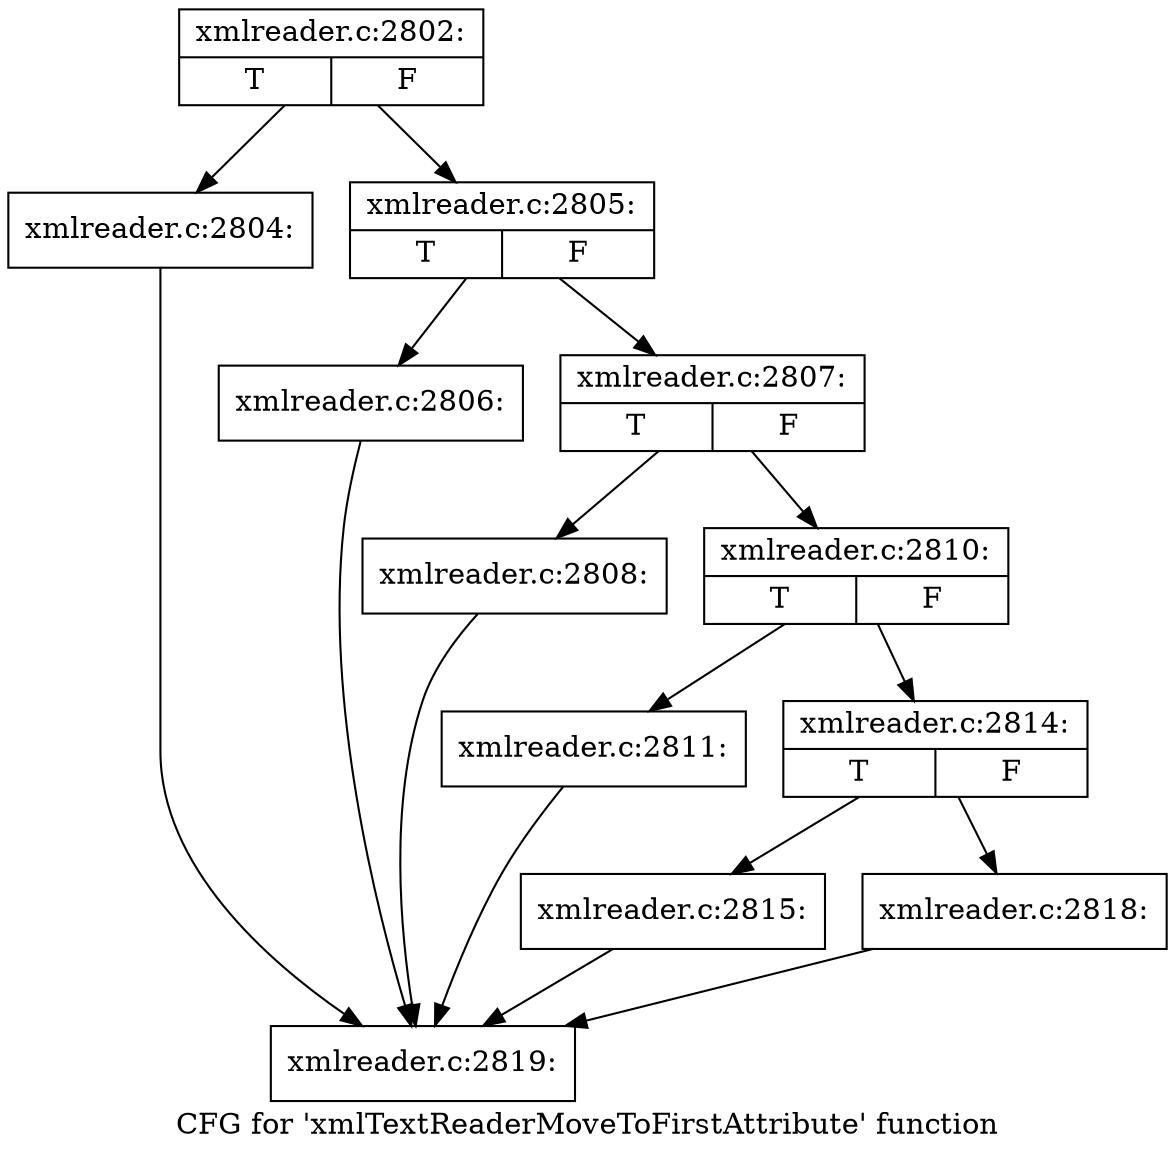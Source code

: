 digraph "CFG for 'xmlTextReaderMoveToFirstAttribute' function" {
	label="CFG for 'xmlTextReaderMoveToFirstAttribute' function";

	Node0x55e449384b00 [shape=record,label="{xmlreader.c:2802:|{<s0>T|<s1>F}}"];
	Node0x55e449384b00 -> Node0x55e4493849b0;
	Node0x55e449384b00 -> Node0x55e44937d090;
	Node0x55e4493849b0 [shape=record,label="{xmlreader.c:2804:}"];
	Node0x55e4493849b0 -> Node0x55e449384cf0;
	Node0x55e44937d090 [shape=record,label="{xmlreader.c:2805:|{<s0>T|<s1>F}}"];
	Node0x55e44937d090 -> Node0x55e449385ac0;
	Node0x55e44937d090 -> Node0x55e449385b10;
	Node0x55e449385ac0 [shape=record,label="{xmlreader.c:2806:}"];
	Node0x55e449385ac0 -> Node0x55e449384cf0;
	Node0x55e449385b10 [shape=record,label="{xmlreader.c:2807:|{<s0>T|<s1>F}}"];
	Node0x55e449385b10 -> Node0x55e449386060;
	Node0x55e449385b10 -> Node0x55e4493860b0;
	Node0x55e449386060 [shape=record,label="{xmlreader.c:2808:}"];
	Node0x55e449386060 -> Node0x55e449384cf0;
	Node0x55e4493860b0 [shape=record,label="{xmlreader.c:2810:|{<s0>T|<s1>F}}"];
	Node0x55e4493860b0 -> Node0x55e449386660;
	Node0x55e4493860b0 -> Node0x55e4493866b0;
	Node0x55e449386660 [shape=record,label="{xmlreader.c:2811:}"];
	Node0x55e449386660 -> Node0x55e449384cf0;
	Node0x55e4493866b0 [shape=record,label="{xmlreader.c:2814:|{<s0>T|<s1>F}}"];
	Node0x55e4493866b0 -> Node0x55e449387360;
	Node0x55e4493866b0 -> Node0x55e4493873b0;
	Node0x55e449387360 [shape=record,label="{xmlreader.c:2815:}"];
	Node0x55e449387360 -> Node0x55e449384cf0;
	Node0x55e4493873b0 [shape=record,label="{xmlreader.c:2818:}"];
	Node0x55e4493873b0 -> Node0x55e449384cf0;
	Node0x55e449384cf0 [shape=record,label="{xmlreader.c:2819:}"];
}
